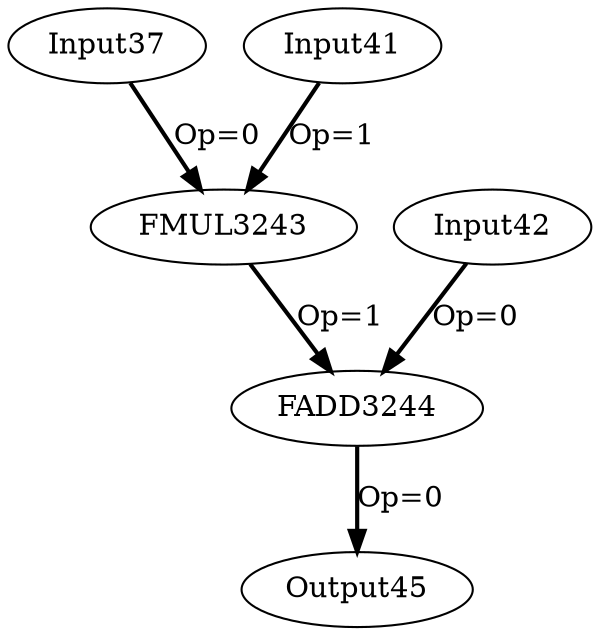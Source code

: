 Digraph G {
Input37[opcode=Input, ref_name="arg", size="48", offset="0, 0", pattern="4, 3, -8, 12, 4, 4"];
Input41[opcode=Input, ref_name="arg1", size="144", offset="0, 0", pattern="48, 3, -92, 12, -140, 4"];
Input42[opcode=Input, ref_name="arg2", size="192", offset="0, 0", pattern="0, 3, 4, 12, 4, 4"];
FMUL3243[opcode=FMUL32];
FADD3244[opcode=FADD32];
Output45[opcode=Output, ref_name="arg2", size="192", offset="0, 0", pattern="0, 3, 4, 12, 4, 4"];
Input37 -> FMUL3243[operand = 0 ,color = black, style = bold, label = "Op=0"];
Input41 -> FMUL3243[operand = 1 ,color = black, style = bold, label = "Op=1"];
Input42 -> FADD3244[operand = 0 ,color = black, style = bold, label = "Op=0"];
FMUL3243 -> FADD3244[operand = 1 ,color = black, style = bold, label = "Op=1"];
FADD3244 -> Output45[operand = 0 ,color = black, style = bold, label = "Op=0"];
}
